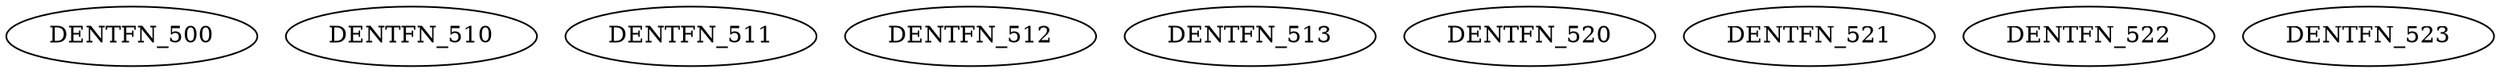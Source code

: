 digraph G {
    DENTFN_500;
    DENTFN_510;
    DENTFN_511;
    DENTFN_512;
    DENTFN_513;
    DENTFN_520;
    DENTFN_521;
    DENTFN_522;
    DENTFN_523;
}
